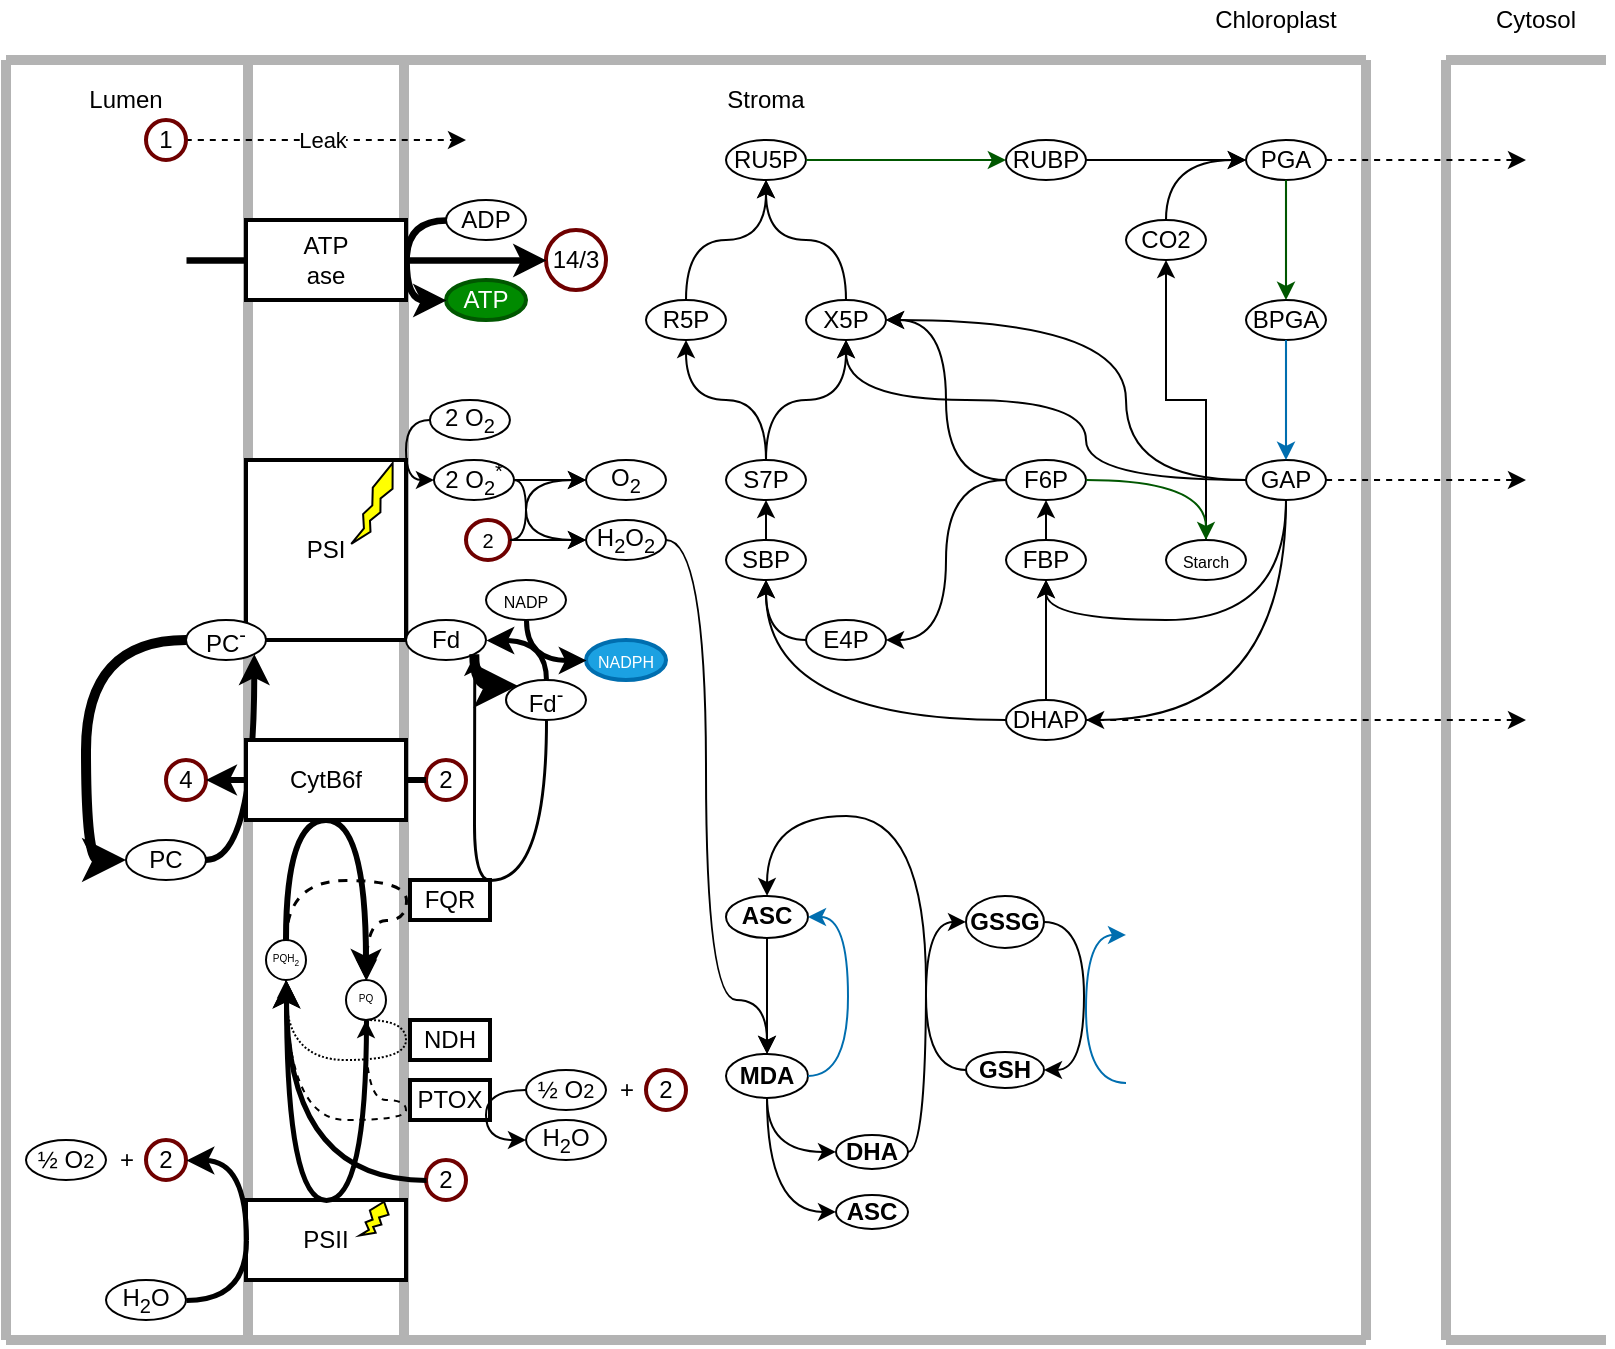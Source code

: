 <mxfile>
    <diagram id="58kEGSyiGWkZ_5Ts6FbC" name="Page-1">
        <mxGraphModel dx="1048" dy="781" grid="1" gridSize="10" guides="1" tooltips="1" connect="1" arrows="1" fold="1" page="1" pageScale="1" pageWidth="880" pageHeight="700" background="#ffffff" math="0" shadow="0">
            <root>
                <mxCell id="0"/>
                <mxCell id="1" parent="0"/>
                <mxCell id="7" value="" style="endArrow=none;html=1;strokeWidth=5;strokeColor=#B3B3B3;" parent="1" edge="1">
                    <mxGeometry width="50" height="50" relative="1" as="geometry">
                        <mxPoint x="40" y="680" as="sourcePoint"/>
                        <mxPoint x="40" y="40" as="targetPoint"/>
                    </mxGeometry>
                </mxCell>
                <mxCell id="8" value="Chloroplast" style="text;html=1;strokeColor=none;fillColor=none;align=center;verticalAlign=middle;whiteSpace=wrap;rounded=0;fontColor=#000000;" parent="1" vertex="1">
                    <mxGeometry x="630" y="10" width="90" height="20" as="geometry"/>
                </mxCell>
                <mxCell id="10" value="" style="endArrow=none;html=1;strokeWidth=5;strokeColor=#B3B3B3;" parent="1" edge="1">
                    <mxGeometry width="50" height="50" relative="1" as="geometry">
                        <mxPoint x="161" y="680" as="sourcePoint"/>
                        <mxPoint x="161" y="40" as="targetPoint"/>
                    </mxGeometry>
                </mxCell>
                <mxCell id="11" value="" style="endArrow=none;html=1;strokeWidth=5;strokeColor=#B3B3B3;" parent="1" edge="1">
                    <mxGeometry width="50" height="50" relative="1" as="geometry">
                        <mxPoint x="40" y="680" as="sourcePoint"/>
                        <mxPoint x="720" y="680" as="targetPoint"/>
                    </mxGeometry>
                </mxCell>
                <mxCell id="12" value="" style="endArrow=none;html=1;strokeWidth=5;strokeColor=#B3B3B3;" parent="1" edge="1">
                    <mxGeometry width="50" height="50" relative="1" as="geometry">
                        <mxPoint x="40" y="40" as="sourcePoint"/>
                        <mxPoint x="720" y="40" as="targetPoint"/>
                    </mxGeometry>
                </mxCell>
                <mxCell id="13" value="Lumen" style="text;html=1;strokeColor=none;fillColor=none;align=center;verticalAlign=middle;whiteSpace=wrap;rounded=0;fontColor=#000000;" parent="1" vertex="1">
                    <mxGeometry x="80" y="50" width="40" height="20" as="geometry"/>
                </mxCell>
                <mxCell id="14" value="Stroma" style="text;html=1;strokeColor=none;fillColor=none;align=center;verticalAlign=middle;whiteSpace=wrap;rounded=0;fontColor=#000000;" parent="1" vertex="1">
                    <mxGeometry x="400" y="50" width="40" height="20" as="geometry"/>
                </mxCell>
                <mxCell id="15" value="" style="endArrow=none;html=1;strokeWidth=5;strokeColor=#B3B3B3;" parent="1" edge="1">
                    <mxGeometry width="50" height="50" relative="1" as="geometry">
                        <mxPoint x="239" y="680" as="sourcePoint"/>
                        <mxPoint x="239" y="40" as="targetPoint"/>
                    </mxGeometry>
                </mxCell>
                <mxCell id="20" value="PSII" style="rounded=0;whiteSpace=wrap;html=1;strokeColor=#000000;strokeWidth=2;" parent="1" vertex="1">
                    <mxGeometry x="160" y="610" width="80" height="40" as="geometry"/>
                </mxCell>
                <mxCell id="46" value="ADP" style="ellipse;whiteSpace=wrap;html=1;strokeColor=#000000;strokeWidth=1;" parent="1" vertex="1">
                    <mxGeometry x="260" y="110" width="40" height="20" as="geometry"/>
                </mxCell>
                <mxCell id="47" value="ATP" style="ellipse;whiteSpace=wrap;html=1;strokeColor=#005700;strokeWidth=2;fillColor=#008a00;fontColor=#ffffff;" parent="1" vertex="1">
                    <mxGeometry x="260" y="150" width="40" height="20" as="geometry"/>
                </mxCell>
                <mxCell id="48" value="14/3" style="ellipse;whiteSpace=wrap;html=1;strokeWidth=2;strokeColor=#6F0000;" parent="1" vertex="1">
                    <mxGeometry x="310" y="125" width="30" height="30" as="geometry"/>
                </mxCell>
                <mxCell id="50" value="&lt;font style=&quot;font-size: 8px&quot;&gt;NADP&lt;/font&gt;" style="ellipse;whiteSpace=wrap;html=1;strokeColor=#000000;strokeWidth=1;" parent="1" vertex="1">
                    <mxGeometry x="280.0" y="300" width="40" height="20" as="geometry"/>
                </mxCell>
                <mxCell id="51" value="&lt;font style=&quot;font-size: 8px&quot;&gt;NADPH&lt;/font&gt;" style="ellipse;whiteSpace=wrap;html=1;strokeColor=#006EAF;strokeWidth=2;fillColor=#1ba1e2;fontColor=#ffffff;" parent="1" vertex="1">
                    <mxGeometry x="330.0" y="330" width="40" height="20" as="geometry"/>
                </mxCell>
                <mxCell id="53" value="H&lt;sub&gt;2&lt;/sub&gt;O" style="ellipse;whiteSpace=wrap;html=1;strokeColor=#000000;strokeWidth=1;" parent="1" vertex="1">
                    <mxGeometry x="90.0" y="650" width="40" height="20" as="geometry"/>
                </mxCell>
                <mxCell id="54" value="½ O&lt;span style=&quot;font-size: 10px&quot;&gt;2&lt;/span&gt;" style="ellipse;whiteSpace=wrap;html=1;strokeColor=#000000;strokeWidth=1;" parent="1" vertex="1">
                    <mxGeometry x="50.0" y="580" width="40" height="20" as="geometry"/>
                </mxCell>
                <mxCell id="55" value="2" style="ellipse;whiteSpace=wrap;html=1;strokeWidth=2;strokeColor=#6F0000;" parent="1" vertex="1">
                    <mxGeometry x="110" y="580" width="20" height="20" as="geometry"/>
                </mxCell>
                <mxCell id="56" value="" style="verticalLabelPosition=bottom;verticalAlign=top;html=1;shape=mxgraph.basic.flash;rounded=0;shadow=0;comic=0;fillColor=#FFFF00;gradientColor=none;rotation=20;strokeColor=#000000;" parent="1" vertex="1">
                    <mxGeometry x="220" y="610" width="10" height="20" as="geometry"/>
                </mxCell>
                <mxCell id="57" value="PTOX" style="rounded=0;whiteSpace=wrap;html=1;strokeColor=#000000;strokeWidth=2;" parent="1" vertex="1">
                    <mxGeometry x="242" y="550" width="40" height="20" as="geometry"/>
                </mxCell>
                <mxCell id="58" value="NDH" style="rounded=0;whiteSpace=wrap;html=1;strokeColor=#000000;strokeWidth=2;" parent="1" vertex="1">
                    <mxGeometry x="242" y="520" width="40" height="20" as="geometry"/>
                </mxCell>
                <mxCell id="59" value="FQR" style="rounded=0;whiteSpace=wrap;html=1;strokeColor=#000000;strokeWidth=2;" parent="1" vertex="1">
                    <mxGeometry x="242" y="450" width="40" height="20" as="geometry"/>
                </mxCell>
                <mxCell id="60" value="" style="group" parent="1" vertex="1" connectable="0">
                    <mxGeometry x="160" y="240" width="80" height="90" as="geometry"/>
                </mxCell>
                <mxCell id="61" value="PSI" style="rounded=0;whiteSpace=wrap;html=1;strokeColor=#000000;strokeWidth=2;" parent="60" vertex="1">
                    <mxGeometry width="80" height="90" as="geometry"/>
                </mxCell>
                <mxCell id="62" value="" style="verticalLabelPosition=bottom;verticalAlign=top;html=1;shape=mxgraph.basic.flash;rounded=0;shadow=0;comic=0;fillColor=#FFFF00;gradientColor=none;rotation=20;strokeColor=#000000;" parent="60" vertex="1">
                    <mxGeometry x="60" width="10" height="45" as="geometry"/>
                </mxCell>
                <mxCell id="66" value="&lt;font style=&quot;font-size: 5px&quot;&gt;PQ&lt;/font&gt;" style="ellipse;whiteSpace=wrap;html=1;strokeColor=#000000;strokeWidth=1;spacingTop=-6;" parent="1" vertex="1">
                    <mxGeometry x="210" y="500" width="20" height="20" as="geometry"/>
                </mxCell>
                <mxCell id="69" value="&lt;font style=&quot;font-size: 5px&quot;&gt;PQH&lt;sub&gt;2&lt;/sub&gt;&lt;/font&gt;" style="ellipse;whiteSpace=wrap;html=1;strokeColor=#000000;strokeWidth=1;spacingTop=-6;" parent="1" vertex="1">
                    <mxGeometry x="170" y="480" width="20" height="20" as="geometry"/>
                </mxCell>
                <mxCell id="93" value="" style="ellipse;whiteSpace=wrap;html=1;gradientColor=none;fillColor=none;strokeColor=none;" parent="1" vertex="1">
                    <mxGeometry x="610" y="418" width="39" height="18" as="geometry"/>
                </mxCell>
                <mxCell id="100" value="4" style="ellipse;whiteSpace=wrap;html=1;strokeWidth=2;strokeColor=#6F0000;" parent="1" vertex="1">
                    <mxGeometry x="120" y="390" width="20" height="20" as="geometry"/>
                </mxCell>
                <mxCell id="101" style="edgeStyle=orthogonalEdgeStyle;curved=1;rounded=0;orthogonalLoop=1;jettySize=auto;html=1;strokeWidth=1;fontSize=12;entryX=0;entryY=0.5;entryDx=0;entryDy=0;dashed=1;strokeColor=#000000;exitX=1;exitY=0.5;exitDx=0;exitDy=0;" parent="1" source="151" target="136" edge="1">
                    <mxGeometry relative="1" as="geometry">
                        <mxPoint x="135" y="80" as="sourcePoint"/>
                    </mxGeometry>
                </mxCell>
                <mxCell id="102" value="Leak" style="edgeLabel;html=1;align=center;verticalAlign=middle;resizable=0;points=[];labelBackgroundColor=#ffffff;fontColor=#000000;" parent="101" vertex="1" connectable="0">
                    <mxGeometry x="-0.08" y="1" relative="1" as="geometry">
                        <mxPoint x="3.1" y="1" as="offset"/>
                    </mxGeometry>
                </mxCell>
                <mxCell id="105" value="2" style="ellipse;whiteSpace=wrap;html=1;strokeWidth=2;strokeColor=#6F0000;" parent="1" vertex="1">
                    <mxGeometry x="250" y="590" width="20" height="20" as="geometry"/>
                </mxCell>
                <mxCell id="106" value="H&lt;sub&gt;2&lt;/sub&gt;O" style="ellipse;whiteSpace=wrap;html=1;strokeColor=#000000;strokeWidth=1;" parent="1" vertex="1">
                    <mxGeometry x="300" y="570" width="40" height="20" as="geometry"/>
                </mxCell>
                <mxCell id="107" value="½ O&lt;span style=&quot;font-size: 10px&quot;&gt;2&lt;/span&gt;" style="ellipse;whiteSpace=wrap;html=1;strokeColor=#000000;strokeWidth=1;" parent="1" vertex="1">
                    <mxGeometry x="300" y="545" width="40" height="20" as="geometry"/>
                </mxCell>
                <mxCell id="108" value="2" style="ellipse;whiteSpace=wrap;html=1;strokeWidth=2;strokeColor=#6F0000;" parent="1" vertex="1">
                    <mxGeometry x="360" y="545" width="20" height="20" as="geometry"/>
                </mxCell>
                <mxCell id="109" value="+" style="text;html=1;align=center;verticalAlign=middle;resizable=0;points=[];autosize=1;fontColor=#000000;" parent="1" vertex="1">
                    <mxGeometry x="340" y="545" width="20" height="20" as="geometry"/>
                </mxCell>
                <mxCell id="136" value="" style="ellipse;whiteSpace=wrap;html=1;strokeWidth=2;fillColor=none;strokeColor=none;" parent="1" vertex="1">
                    <mxGeometry x="270" y="70" width="20" height="20" as="geometry"/>
                </mxCell>
                <mxCell id="139" value="" style="ellipse;whiteSpace=wrap;html=1;strokeWidth=2;fillColor=none;strokeColor=none;" parent="1" vertex="1">
                    <mxGeometry x="110" y="130" width="20" height="20" as="geometry"/>
                </mxCell>
                <mxCell id="140" value="Fd" style="ellipse;whiteSpace=wrap;html=1;strokeColor=#000000;strokeWidth=1;" parent="1" vertex="1">
                    <mxGeometry x="240" y="320" width="40" height="20" as="geometry"/>
                </mxCell>
                <mxCell id="141" value="Fd&lt;sup&gt;-&lt;/sup&gt;" style="ellipse;whiteSpace=wrap;html=1;strokeColor=#000000;strokeWidth=1;" parent="1" vertex="1">
                    <mxGeometry x="290" y="350" width="40" height="20" as="geometry"/>
                </mxCell>
                <mxCell id="148" value="+" style="text;html=1;align=center;verticalAlign=middle;resizable=0;points=[];autosize=1;fontColor=#000000;" parent="1" vertex="1">
                    <mxGeometry x="90" y="580" width="20" height="20" as="geometry"/>
                </mxCell>
                <mxCell id="151" value="1" style="ellipse;whiteSpace=wrap;html=1;strokeWidth=2;strokeColor=#6F0000;" parent="1" vertex="1">
                    <mxGeometry x="110" y="70" width="20" height="20" as="geometry"/>
                </mxCell>
                <mxCell id="73" value="&lt;b&gt;MDA&lt;/b&gt;" style="ellipse;whiteSpace=wrap;html=1;strokeColor=#000000;" parent="1" vertex="1">
                    <mxGeometry x="400" y="536.95" width="41" height="22" as="geometry"/>
                </mxCell>
                <mxCell id="75" value="&lt;b&gt;ASC&lt;/b&gt;" style="ellipse;whiteSpace=wrap;html=1;strokeColor=#000000;" parent="1" vertex="1">
                    <mxGeometry x="400" y="457.95" width="41" height="21" as="geometry"/>
                </mxCell>
                <mxCell id="77" value="&lt;b&gt;DHA&lt;/b&gt;" style="ellipse;whiteSpace=wrap;html=1;strokeColor=#000000;" parent="1" vertex="1">
                    <mxGeometry x="455" y="577.45" width="36" height="17" as="geometry"/>
                </mxCell>
                <mxCell id="78" value="&lt;b&gt;ASC&lt;/b&gt;" style="ellipse;whiteSpace=wrap;html=1;strokeColor=#000000;" parent="1" vertex="1">
                    <mxGeometry x="455" y="607.45" width="36" height="17" as="geometry"/>
                </mxCell>
                <mxCell id="80" value="&lt;b&gt;GSH&lt;/b&gt;" style="ellipse;whiteSpace=wrap;html=1;strokeColor=#000000;" parent="1" vertex="1">
                    <mxGeometry x="520" y="535.95" width="39" height="18" as="geometry"/>
                </mxCell>
                <mxCell id="82" value="&lt;b&gt;GSSG&lt;/b&gt;" style="ellipse;whiteSpace=wrap;html=1;strokeColor=#000000;" parent="1" vertex="1">
                    <mxGeometry x="520" y="457.95" width="39" height="26" as="geometry"/>
                </mxCell>
                <mxCell id="85" value="2 O&lt;sub&gt;2&lt;/sub&gt;" style="ellipse;whiteSpace=wrap;html=1;strokeColor=#000000;strokeWidth=1;" parent="1" vertex="1">
                    <mxGeometry x="251.97" y="210" width="40" height="20" as="geometry"/>
                </mxCell>
                <mxCell id="87" value="2 O&lt;sub&gt;2&lt;/sub&gt;&lt;sup&gt;*&lt;/sup&gt;" style="ellipse;whiteSpace=wrap;html=1;strokeColor=#000000;strokeWidth=1;" parent="1" vertex="1">
                    <mxGeometry x="253.97" y="240" width="40" height="20" as="geometry"/>
                </mxCell>
                <mxCell id="89" value="&lt;span style=&quot;font-size: 10px&quot;&gt;2&lt;/span&gt;" style="ellipse;whiteSpace=wrap;html=1;strokeWidth=2;strokeColor=#6F0000;" parent="1" vertex="1">
                    <mxGeometry x="270" y="270" width="21.97" height="20" as="geometry"/>
                </mxCell>
                <mxCell id="90" value="O&lt;sub&gt;2&lt;/sub&gt;" style="ellipse;whiteSpace=wrap;html=1;strokeColor=#000000;strokeWidth=1;" parent="1" vertex="1">
                    <mxGeometry x="330" y="240.0" width="40" height="20" as="geometry"/>
                </mxCell>
                <mxCell id="91" value="H&lt;sub&gt;2&lt;/sub&gt;O&lt;sub&gt;2&lt;/sub&gt;" style="ellipse;whiteSpace=wrap;html=1;strokeColor=#000000;strokeWidth=1;" parent="1" vertex="1">
                    <mxGeometry x="330" y="270.0" width="40" height="20" as="geometry"/>
                </mxCell>
                <mxCell id="159" value="PC" style="ellipse;whiteSpace=wrap;html=1;strokeColor=#000000;strokeWidth=1;" parent="1" vertex="1">
                    <mxGeometry x="100" y="430" width="40" height="20" as="geometry"/>
                </mxCell>
                <mxCell id="160" value="PC&lt;sup&gt;-&lt;/sup&gt;" style="ellipse;whiteSpace=wrap;html=1;strokeColor=#000000;strokeWidth=1;" parent="1" vertex="1">
                    <mxGeometry x="130" y="320" width="40" height="20" as="geometry"/>
                </mxCell>
                <mxCell id="164" value="2" style="ellipse;whiteSpace=wrap;html=1;strokeWidth=2;strokeColor=#6F0000;" parent="1" vertex="1">
                    <mxGeometry x="250" y="390" width="20" height="20" as="geometry"/>
                </mxCell>
                <mxCell id="207" style="edgeStyle=orthogonalEdgeStyle;curved=1;rounded=0;orthogonalLoop=1;jettySize=auto;html=1;exitX=0.5;exitY=1;exitDx=0;exitDy=0;endArrow=classic;endFill=1;strokeColor=#000000;" parent="1" edge="1">
                    <mxGeometry relative="1" as="geometry">
                        <mxPoint x="-60" y="100" as="targetPoint"/>
                    </mxGeometry>
                </mxCell>
                <mxCell id="249" value="" style="group" parent="1" vertex="1" connectable="0">
                    <mxGeometry x="720" y="10" width="120" height="670" as="geometry"/>
                </mxCell>
                <mxCell id="5" value="" style="endArrow=none;html=1;strokeWidth=5;strokeColor=#B3B3B3;" parent="249" edge="1">
                    <mxGeometry width="50" height="50" relative="1" as="geometry">
                        <mxPoint y="670" as="sourcePoint"/>
                        <mxPoint y="30" as="targetPoint"/>
                    </mxGeometry>
                </mxCell>
                <mxCell id="6" value="" style="endArrow=none;html=1;strokeWidth=5;strokeColor=#B3B3B3;" parent="249" edge="1">
                    <mxGeometry width="50" height="50" relative="1" as="geometry">
                        <mxPoint x="40" y="670" as="sourcePoint"/>
                        <mxPoint x="40" y="30" as="targetPoint"/>
                    </mxGeometry>
                </mxCell>
                <mxCell id="9" value="Cytosol" style="text;html=1;strokeColor=none;fillColor=none;align=center;verticalAlign=middle;whiteSpace=wrap;rounded=0;fontColor=#000000;" parent="249" vertex="1">
                    <mxGeometry x="50" width="70" height="20" as="geometry"/>
                </mxCell>
                <mxCell id="110" value="" style="endArrow=none;html=1;strokeWidth=5;strokeColor=#B3B3B3;" parent="249" edge="1">
                    <mxGeometry width="50" height="50" relative="1" as="geometry">
                        <mxPoint x="40" y="30" as="sourcePoint"/>
                        <mxPoint x="120" y="30" as="targetPoint"/>
                    </mxGeometry>
                </mxCell>
                <mxCell id="111" value="" style="endArrow=none;html=1;strokeWidth=5;strokeColor=#B3B3B3;" parent="249" edge="1">
                    <mxGeometry width="50" height="50" relative="1" as="geometry">
                        <mxPoint x="40" y="670" as="sourcePoint"/>
                        <mxPoint x="120" y="670" as="targetPoint"/>
                    </mxGeometry>
                </mxCell>
                <mxCell id="209" value="DHAP" style="ellipse;whiteSpace=wrap;html=1;strokeColor=#000000;strokeWidth=1;" parent="1" vertex="1">
                    <mxGeometry x="540" y="360" width="40" height="20" as="geometry"/>
                </mxCell>
                <mxCell id="210" value="FBP" style="ellipse;whiteSpace=wrap;html=1;strokeColor=#000000;strokeWidth=1;" parent="1" vertex="1">
                    <mxGeometry x="540" y="280" width="40" height="20" as="geometry"/>
                </mxCell>
                <mxCell id="212" value="RUBP" style="ellipse;whiteSpace=wrap;html=1;strokeColor=#000000;strokeWidth=1;" parent="1" vertex="1">
                    <mxGeometry x="540" y="80" width="40" height="20" as="geometry"/>
                </mxCell>
                <mxCell id="213" value="CO2" style="ellipse;whiteSpace=wrap;html=1;strokeColor=#000000;strokeWidth=1;" parent="1" vertex="1">
                    <mxGeometry x="600" y="120" width="40" height="20" as="geometry"/>
                </mxCell>
                <mxCell id="214" value="" style="edgeStyle=orthogonalEdgeStyle;rounded=0;orthogonalLoop=1;jettySize=auto;html=1;" parent="1" source="215" target="213" edge="1">
                    <mxGeometry x="360" y="80" as="geometry"/>
                </mxCell>
                <mxCell id="215" value="&lt;font style=&quot;font-size: 8px&quot;&gt;Starch&lt;/font&gt;" style="ellipse;whiteSpace=wrap;html=1;strokeColor=#000000;strokeWidth=1;verticalAlign=middle;" parent="1" vertex="1">
                    <mxGeometry x="620" y="280" width="40" height="20" as="geometry"/>
                </mxCell>
                <mxCell id="216" value="F6P" style="ellipse;whiteSpace=wrap;html=1;strokeColor=#000000;strokeWidth=1;" parent="1" vertex="1">
                    <mxGeometry x="540" y="240" width="40" height="20" as="geometry"/>
                </mxCell>
                <mxCell id="220" value="RU5P" style="ellipse;whiteSpace=wrap;html=1;strokeColor=#000000;strokeWidth=1;" parent="1" vertex="1">
                    <mxGeometry x="400" y="80" width="40" height="20" as="geometry"/>
                </mxCell>
                <mxCell id="222" value="R5P" style="ellipse;whiteSpace=wrap;html=1;strokeColor=#000000;strokeWidth=1;" parent="1" vertex="1">
                    <mxGeometry x="360" y="160" width="40" height="20" as="geometry"/>
                </mxCell>
                <mxCell id="224" value="X5P" style="ellipse;whiteSpace=wrap;html=1;strokeColor=#000000;strokeWidth=1;" parent="1" vertex="1">
                    <mxGeometry x="440" y="160" width="40" height="20" as="geometry"/>
                </mxCell>
                <mxCell id="226" value="E4P" style="ellipse;whiteSpace=wrap;html=1;strokeColor=#000000;strokeWidth=1;" parent="1" vertex="1">
                    <mxGeometry x="440" y="320" width="40" height="20" as="geometry"/>
                </mxCell>
                <mxCell id="228" value="SBP" style="ellipse;whiteSpace=wrap;html=1;strokeColor=#000000;strokeWidth=1;" parent="1" vertex="1">
                    <mxGeometry x="400" y="280" width="40" height="20" as="geometry"/>
                </mxCell>
                <mxCell id="233" value="S7P" style="ellipse;whiteSpace=wrap;html=1;strokeColor=#000000;strokeWidth=1;" parent="1" vertex="1">
                    <mxGeometry x="400" y="240" width="40" height="20" as="geometry"/>
                </mxCell>
                <mxCell id="240" value="PGA" style="ellipse;whiteSpace=wrap;html=1;strokeColor=#000000;strokeWidth=1;" parent="1" vertex="1">
                    <mxGeometry x="660" y="80" width="40" height="20" as="geometry"/>
                </mxCell>
                <mxCell id="241" value="BPGA" style="ellipse;whiteSpace=wrap;html=1;strokeColor=#000000;strokeWidth=1;" parent="1" vertex="1">
                    <mxGeometry x="660" y="160" width="40" height="20" as="geometry"/>
                </mxCell>
                <mxCell id="244" value="GAP" style="ellipse;whiteSpace=wrap;html=1;strokeColor=#000000;strokeWidth=1;" parent="1" vertex="1">
                    <mxGeometry x="660" y="240" width="40" height="20" as="geometry"/>
                </mxCell>
                <object label="" reaction="vPTOX" id="2">
                    <mxCell style="edgeStyle=orthogonalEdgeStyle;curved=1;rounded=0;orthogonalLoop=1;jettySize=auto;html=1;exitX=0;exitY=0.5;exitDx=0;exitDy=0;entryX=0;entryY=0.5;entryDx=0;entryDy=0;strokeColor=#000000;strokeWidth=1.005" parent="1" source="107" target="106" edge="1">
                        <mxGeometry relative="1" as="geometry">
                            <Array as="points">
                                <mxPoint x="280" y="555"/>
                                <mxPoint x="280" y="580"/>
                            </Array>
                        </mxGeometry>
                    </mxCell>
                </object>
                <object label="" reaction="vB6f" id="3">
                    <mxCell style="edgeStyle=orthogonalEdgeStyle;curved=1;rounded=0;orthogonalLoop=1;jettySize=auto;html=1;strokeWidth=3.0;fontSize=12;entryX=1;entryY=0.5;entryDx=0;entryDy=0;strokeColor=#000000;exitX=0;exitY=0.5;exitDx=0;exitDy=0" parent="1" source="164" target="100" edge="1">
                        <mxGeometry relative="1" as="geometry">
                            <mxPoint x="250" y="400" as="sourcePoint"/>
                        </mxGeometry>
                    </mxCell>
                </object>
                <object label="" reaction="vATPsynthase" id="4">
                    <mxCell style="edgeStyle=orthogonalEdgeStyle;curved=1;rounded=0;orthogonalLoop=1;jettySize=auto;html=1;exitX=1;exitY=0.5;exitDx=0;exitDy=0;strokeWidth=3.365;entryX=0;entryY=0.5;entryDx=0;entryDy=0;strokeColor=#000000" parent="1" source="139" target="48" edge="1">
                        <mxGeometry relative="1" as="geometry">
                            <mxPoint x="130" y="139.857" as="sourcePoint"/>
                        </mxGeometry>
                    </mxCell>
                </object>
                <object label="" reaction="vPS2" id="18">
                    <mxCell style="edgeStyle=orthogonalEdgeStyle;curved=1;rounded=0;orthogonalLoop=1;jettySize=auto;html=1;exitX=0;exitY=0.5;exitDx=0;exitDy=0;entryX=1;entryY=0.5;entryDx=0;entryDy=0;strokeWidth=2.518;strokeColor=#000000" parent="1" source="20" target="55" edge="1">
                        <mxGeometry relative="1" as="geometry">
                            <Array as="points">
                                <mxPoint x="160" y="590"/>
                                <mxPoint x="130" y="590"/>
                            </Array>
                        </mxGeometry>
                    </mxCell>
                </object>
                <object label="" reaction="vATPsynthase" id="45">
                    <mxCell style="edgeStyle=orthogonalEdgeStyle;curved=1;rounded=0;orthogonalLoop=1;jettySize=auto;html=1;exitX=0;exitY=0.5;exitDx=0;exitDy=0;entryX=0;entryY=0.5;entryDx=0;entryDy=0;strokeWidth=3.365;strokeColor=#000000" parent="1" source="46" target="47" edge="1">
                        <mxGeometry relative="1" as="geometry"/>
                    </mxCell>
                </object>
                <object label="" reaction="vFNR" id="49">
                    <mxCell style="edgeStyle=orthogonalEdgeStyle;curved=1;rounded=0;orthogonalLoop=1;jettySize=auto;html=1;exitX=0.5;exitY=1;exitDx=0;exitDy=0;entryX=0;entryY=0.5;entryDx=0;entryDy=0;strokeWidth=2.505;strokeColor=#000000" parent="1" source="50" target="51" edge="1">
                        <mxGeometry relative="1" as="geometry">
                            <Array as="points">
                                <mxPoint x="300" y="340"/>
                            </Array>
                        </mxGeometry>
                    </mxCell>
                </object>
                <object label="" reaction="vPS2" id="52">
                    <mxCell style="edgeStyle=orthogonalEdgeStyle;curved=1;rounded=0;orthogonalLoop=1;jettySize=auto;html=1;exitX=1;exitY=0.5;exitDx=0;exitDy=0;entryX=0;entryY=0.5;entryDx=0;entryDy=0;strokeWidth=2.518;endArrow=none;endFill=0;strokeColor=#000000" parent="1" source="53" target="20" edge="1">
                        <mxGeometry relative="1" as="geometry">
                            <Array as="points">
                                <mxPoint x="160" y="660"/>
                            </Array>
                        </mxGeometry>
                    </mxCell>
                </object>
                <object label="" reaction="vCyc" id="155">
                    <mxCell style="edgeStyle=orthogonalEdgeStyle;curved=1;rounded=0;orthogonalLoop=1;jettySize=auto;html=1;exitX=1;exitY=0;exitDx=0;exitDy=0;entryX=1;entryY=1;entryDx=0;entryDy=0;strokeColor=#000000;strokeWidth=1.487" parent="1" source="59" target="140" edge="1">
                        <mxGeometry relative="1" as="geometry">
                            <Array as="points">
                                <mxPoint x="274" y="450"/>
                                <mxPoint x="274" y="395"/>
                            </Array>
                        </mxGeometry>
                    </mxCell>
                </object>
                <object label="" reaction="vPS2" id="63">
                    <mxCell style="edgeStyle=orthogonalEdgeStyle;curved=1;rounded=0;orthogonalLoop=1;jettySize=auto;html=1;exitX=0.5;exitY=1;exitDx=0;exitDy=0;entryX=0.5;entryY=1;entryDx=0;entryDy=0;endArrow=classic;endFill=1;strokeWidth=2.518;strokeColor=#000000" parent="1" source="66" target="69" edge="1">
                        <mxGeometry relative="1" as="geometry">
                            <Array as="points">
                                <mxPoint x="220" y="610"/>
                                <mxPoint x="180" y="610"/>
                            </Array>
                            <mxPoint x="220" y="540" as="sourcePoint"/>
                            <mxPoint x="180" y="520" as="targetPoint"/>
                        </mxGeometry>
                    </mxCell>
                </object>
                <object label="" reaction="vNDH" id="64">
                    <mxCell style="edgeStyle=orthogonalEdgeStyle;curved=1;rounded=0;orthogonalLoop=1;jettySize=auto;html=1;exitX=0.5;exitY=1;exitDx=0;exitDy=0;entryX=0.5;entryY=1;entryDx=0;entryDy=0;endArrow=classic;endFill=1;strokeWidth=1.0;dashed=1;dashPattern=1 1;strokeColor=#000000" parent="1" source="66" target="69" edge="1">
                        <mxGeometry relative="1" as="geometry">
                            <Array as="points">
                                <mxPoint x="240" y="520"/>
                                <mxPoint x="240" y="540"/>
                                <mxPoint x="180" y="540"/>
                            </Array>
                        </mxGeometry>
                    </mxCell>
                </object>
                <object label="" reaction="vPTOX" id="65">
                    <mxCell style="edgeStyle=orthogonalEdgeStyle;curved=1;rounded=0;orthogonalLoop=1;jettySize=auto;html=1;exitX=0.5;exitY=1;exitDx=0;exitDy=0;entryX=0.5;entryY=1;entryDx=0;entryDy=0;endArrow=classic;endFill=1;strokeWidth=1.005;dashed=1;strokeColor=#000000" parent="1" source="69" target="66" edge="1">
                        <mxGeometry relative="1" as="geometry">
                            <Array as="points">
                                <mxPoint x="180" y="570"/>
                                <mxPoint x="240" y="570"/>
                                <mxPoint x="240" y="560"/>
                                <mxPoint x="220" y="560"/>
                            </Array>
                        </mxGeometry>
                    </mxCell>
                </object>
                <object label="" reaction="vB6f" id="67">
                    <mxCell style="edgeStyle=orthogonalEdgeStyle;curved=1;rounded=0;orthogonalLoop=1;jettySize=auto;html=1;exitX=0.5;exitY=0;exitDx=0;exitDy=0;entryX=0.5;entryY=0;entryDx=0;entryDy=0;endArrow=classic;endFill=1;strokeWidth=3.0;strokeColor=#000000" parent="1" source="69" target="66" edge="1">
                        <mxGeometry relative="1" as="geometry">
                            <Array as="points">
                                <mxPoint x="180" y="420"/>
                                <mxPoint x="220" y="420"/>
                            </Array>
                        </mxGeometry>
                    </mxCell>
                </object>
                <object label="" reaction="vCyc" id="68">
                    <mxCell style="edgeStyle=orthogonalEdgeStyle;curved=1;rounded=0;orthogonalLoop=1;jettySize=auto;html=1;exitX=0.5;exitY=0;exitDx=0;exitDy=0;entryX=0.5;entryY=0;entryDx=0;entryDy=0;endArrow=classic;endFill=1;strokeWidth=1.487;dashed=1;strokeColor=#000000" parent="1" source="69" target="66" edge="1">
                        <mxGeometry relative="1" as="geometry">
                            <Array as="points">
                                <mxPoint x="180" y="450"/>
                                <mxPoint x="240" y="450"/>
                                <mxPoint x="240" y="470"/>
                                <mxPoint x="220" y="470"/>
                            </Array>
                        </mxGeometry>
                    </mxCell>
                </object>
                <object label="" reaction="vGR" id="83">
                    <mxCell style="edgeStyle=orthogonalEdgeStyle;rounded=0;orthogonalLoop=1;jettySize=auto;html=1;strokeColor=#006EAF;strokeWidth=1.0;fillColor=#1ba1e2;elbow=vertical;curved=1;exitX=0;exitY=0.5;exitDx=0;exitDy=0;entryX=0;entryY=0.5;entryDx=0;entryDy=0" parent="1" edge="1">
                        <mxGeometry relative="1" as="geometry">
                            <mxPoint x="600.0" y="551.45" as="sourcePoint"/>
                            <mxPoint x="600.0" y="477.45" as="targetPoint"/>
                            <Array as="points">
                                <mxPoint x="580" y="551.45"/>
                                <mxPoint x="580" y="477.45"/>
                            </Array>
                        </mxGeometry>
                    </mxCell>
                </object>
                <object label="" reaction="vPS2" id="104">
                    <mxCell style="edgeStyle=orthogonalEdgeStyle;rounded=0;orthogonalLoop=1;jettySize=auto;html=1;exitX=0;exitY=0.5;exitDx=0;exitDy=0;curved=1;entryX=0.5;entryY=1;entryDx=0;entryDy=0;strokeColor=#000000;strokeWidth=2.518" parent="1" source="105" target="69" edge="1">
                        <mxGeometry relative="1" as="geometry">
                            <mxPoint x="210" y="580" as="targetPoint"/>
                            <Array as="points">
                                <mxPoint x="180" y="600"/>
                            </Array>
                        </mxGeometry>
                    </mxCell>
                </object>
                <object label="" reaction="vPS1" id="145">
                    <mxCell style="edgeStyle=orthogonalEdgeStyle;curved=1;rounded=0;orthogonalLoop=1;jettySize=auto;html=1;exitX=1;exitY=1;exitDx=0;exitDy=0;entryX=0;entryY=0;entryDx=0;entryDy=0;strokeColor=#000000;strokeWidth=5.0" parent="1" source="140" target="141" edge="1">
                        <mxGeometry relative="1" as="geometry">
                            <Array as="points">
                                <mxPoint x="274" y="353"/>
                            </Array>
                        </mxGeometry>
                    </mxCell>
                </object>
                <object label="" reaction="vFNR" id="142">
                    <mxCell style="edgeStyle=orthogonalEdgeStyle;rounded=0;orthogonalLoop=1;jettySize=auto;html=1;exitX=0.5;exitY=0;exitDx=0;exitDy=0;entryX=1;entryY=0.5;entryDx=0;entryDy=0;strokeColor=#000000;curved=1;strokeWidth=2.505" parent="1" source="141" target="140" edge="1">
                        <mxGeometry relative="1" as="geometry">
                            <Array as="points">
                                <mxPoint x="310" y="330"/>
                            </Array>
                        </mxGeometry>
                    </mxCell>
                </object>
                <object label="" reaction="vCyc" id="154">
                    <mxCell style="edgeStyle=orthogonalEdgeStyle;curved=1;rounded=0;orthogonalLoop=1;jettySize=auto;html=1;exitX=0.5;exitY=1;exitDx=0;exitDy=0;entryX=1;entryY=0;entryDx=0;entryDy=0;strokeColor=#000000;endArrow=none;endFill=0;strokeWidth=1.487" parent="1" source="141" target="59" edge="1">
                        <mxGeometry relative="1" as="geometry">
                            <Array as="points">
                                <mxPoint x="310" y="450"/>
                            </Array>
                        </mxGeometry>
                    </mxCell>
                </object>
                <object label="" reaction="vAscorbate" id="74">
                    <mxCell style="edgeStyle=orthogonalEdgeStyle;curved=1;rounded=0;orthogonalLoop=1;jettySize=auto;html=1;exitX=0.5;exitY=1;exitDx=0;exitDy=0;strokeColor=#000000;strokeWidth=1.001" parent="1" source="75" target="73" edge="1">
                        <mxGeometry x="220" y="324.45" as="geometry"/>
                    </mxCell>
                </object>
                <object label="" reaction="vDHAR" id="76">
                    <mxCell style="edgeStyle=orthogonalEdgeStyle;curved=1;rounded=0;orthogonalLoop=1;jettySize=auto;html=1;exitX=1;exitY=0.5;exitDx=0;exitDy=0;entryX=0.5;entryY=0;entryDx=0;entryDy=0;strokeColor=#000000;strokeWidth=1.0" parent="1" source="77" target="75" edge="1">
                        <mxGeometry x="220" y="324.45" as="geometry">
                            <Array as="points">
                                <mxPoint x="500" y="585.97"/>
                                <mxPoint x="500" y="417.97"/>
                                <mxPoint x="421" y="417.97"/>
                            </Array>
                        </mxGeometry>
                    </mxCell>
                </object>
                <object label="" reaction="v3ASC" id="71">
                    <mxCell style="edgeStyle=orthogonalEdgeStyle;curved=1;rounded=0;orthogonalLoop=1;jettySize=auto;html=1;exitX=0.5;exitY=1;exitDx=0;exitDy=0;entryX=0;entryY=0.5;entryDx=0;entryDy=0;strokeColor=#000000;strokeWidth=1.0" parent="1" source="73" target="77" edge="1">
                        <mxGeometry x="220" y="324.45" as="geometry"/>
                    </mxCell>
                </object>
                <object label="" reaction="v3ASC" id="72">
                    <mxCell style="edgeStyle=orthogonalEdgeStyle;curved=1;rounded=0;orthogonalLoop=1;jettySize=auto;html=1;exitX=0.5;exitY=1;exitDx=0;exitDy=0;entryX=0;entryY=0.5;entryDx=0;entryDy=0;strokeColor=#000000;strokeWidth=1.0" parent="1" source="73" target="78" edge="1">
                        <mxGeometry x="220" y="324.45" as="geometry"/>
                    </mxCell>
                </object>
                <object label="" reaction="vGR" id="81">
                    <mxCell style="edgeStyle=orthogonalEdgeStyle;curved=1;rounded=0;orthogonalLoop=1;jettySize=auto;html=1;exitX=1;exitY=0.5;exitDx=0;exitDy=0;entryX=1;entryY=0.5;entryDx=0;entryDy=0;strokeColor=#000000;strokeWidth=1.0" parent="1" source="82" target="80" edge="1">
                        <mxGeometry x="220" y="324.45" as="geometry"/>
                    </mxCell>
                </object>
                <object label="" reaction="vDHAR" id="79">
                    <mxCell style="edgeStyle=orthogonalEdgeStyle;curved=1;rounded=0;orthogonalLoop=1;jettySize=auto;html=1;exitX=0;exitY=0.5;exitDx=0;exitDy=0;entryX=0;entryY=0.5;entryDx=0;entryDy=0;strokeColor=#000000;strokeWidth=1.0" parent="1" source="80" target="82" edge="1">
                        <mxGeometry x="220" y="324.45" as="geometry"/>
                    </mxCell>
                </object>
                <object label="" reaction="vMehler" id="156">
                    <mxCell style="edgeStyle=orthogonalEdgeStyle;curved=1;rounded=0;orthogonalLoop=1;jettySize=auto;html=1;exitX=1;exitY=0.5;exitDx=0;exitDy=0;entryX=0;entryY=0.5;entryDx=0;entryDy=0;endArrow=classic;endFill=1;strokeColor=#000000;strokeWidth=1.001" parent="1" source="87" target="91" edge="1">
                        <mxGeometry relative="1" as="geometry">
                            <Array as="points">
                                <mxPoint x="300" y="250"/>
                                <mxPoint x="300" y="280"/>
                            </Array>
                        </mxGeometry>
                    </mxCell>
                </object>
                <object label="" reaction="vMehler" id="157">
                    <mxCell style="edgeStyle=orthogonalEdgeStyle;curved=1;rounded=0;orthogonalLoop=1;jettySize=auto;html=1;endArrow=classic;endFill=1;strokeColor=#000000;strokeWidth=1.001" parent="1" source="89" target="91" edge="1">
                        <mxGeometry relative="1" as="geometry"/>
                    </mxCell>
                </object>
                <object label="" reaction="vMehler" id="158">
                    <mxCell style="edgeStyle=orthogonalEdgeStyle;curved=1;rounded=0;orthogonalLoop=1;jettySize=auto;html=1;exitX=1;exitY=0.5;exitDx=0;exitDy=0;entryX=0;entryY=0.5;entryDx=0;entryDy=0;endArrow=classic;endFill=1;strokeColor=#000000;strokeWidth=1.001" parent="1" source="89" target="90" edge="1">
                        <mxGeometry relative="1" as="geometry">
                            <Array as="points">
                                <mxPoint x="300" y="280"/>
                                <mxPoint x="300" y="250"/>
                            </Array>
                        </mxGeometry>
                    </mxCell>
                </object>
                <object label="" reaction="vMehler" id="84">
                    <mxCell style="edgeStyle=orthogonalEdgeStyle;rounded=0;orthogonalLoop=1;jettySize=auto;html=1;exitX=0;exitY=0.5;exitDx=0;exitDy=0;entryX=0;entryY=0.5;entryDx=0;entryDy=0;curved=1;strokeColor=#000000;strokeWidth=1.001" parent="1" source="85" target="87" edge="1">
                        <mxGeometry x="240" y="210" as="geometry">
                            <Array as="points">
                                <mxPoint x="240" y="220"/>
                                <mxPoint x="240" y="250"/>
                            </Array>
                        </mxGeometry>
                    </mxCell>
                </object>
                <object label="" reaction="vMDAreduct" id="92">
                    <mxCell style="edgeStyle=orthogonalEdgeStyle;curved=1;rounded=0;orthogonalLoop=1;jettySize=auto;html=1;exitX=1;exitY=0.5;exitDx=0;exitDy=0;entryX=1;entryY=0.5;entryDx=0;entryDy=0;strokeColor=#006EAF;strokeWidth=1.001;fillColor=#1ba1e2" parent="1" source="73" target="75" edge="1">
                        <mxGeometry x="220" y="324.45" as="geometry"/>
                    </mxCell>
                </object>
                <object label="" reaction="vAscorbate" id="70">
                    <mxCell style="edgeStyle=orthogonalEdgeStyle;curved=1;rounded=0;orthogonalLoop=1;jettySize=auto;html=1;exitX=1;exitY=0.5;exitDx=0;exitDy=0;entryX=0.5;entryY=0;entryDx=0;entryDy=0;strokeColor=#000000;strokeWidth=1.001" parent="1" source="91" target="73" edge="1">
                        <mxGeometry x="240" y="210" as="geometry">
                            <mxPoint x="650.0" y="673.52" as="sourcePoint"/>
                            <Array as="points">
                                <mxPoint x="390" y="280"/>
                                <mxPoint x="390" y="510"/>
                                <mxPoint x="421" y="510"/>
                            </Array>
                        </mxGeometry>
                    </mxCell>
                </object>
                <object label="" reaction="vMehler" id="86">
                    <mxCell style="edgeStyle=orthogonalEdgeStyle;curved=1;rounded=0;orthogonalLoop=1;jettySize=auto;html=1;exitX=1;exitY=0.5;exitDx=0;exitDy=0;entryX=0;entryY=0.5;entryDx=0;entryDy=0;strokeColor=#000000;strokeWidth=1.001" parent="1" source="87" target="90" edge="1">
                        <mxGeometry x="240" y="210" as="geometry"/>
                    </mxCell>
                </object>
                <object label="" reaction="vB6f" id="162">
                    <mxCell style="edgeStyle=orthogonalEdgeStyle;curved=1;rounded=0;orthogonalLoop=1;jettySize=auto;html=1;exitX=1;exitY=0.5;exitDx=0;exitDy=0;entryX=1;entryY=1;entryDx=0;entryDy=0;endArrow=classic;endFill=1;strokeColor=#000000;strokeWidth=3.0" parent="1" source="159" target="160" edge="1">
                        <mxGeometry relative="1" as="geometry"/>
                    </mxCell>
                </object>
                <object label="" reaction="vPS1" id="163">
                    <mxCell style="edgeStyle=orthogonalEdgeStyle;curved=1;rounded=0;orthogonalLoop=1;jettySize=auto;html=1;exitX=0;exitY=0.5;exitDx=0;exitDy=0;entryX=0;entryY=0.5;entryDx=0;entryDy=0;endArrow=classic;endFill=1;strokeColor=#000000;strokeWidth=5.0" parent="1" source="160" target="159" edge="1">
                        <mxGeometry relative="1" as="geometry"/>
                    </mxCell>
                </object>
                <object label="" reaction="vAldolase" id="211">
                    <mxCell style="edgeStyle=orthogonalEdgeStyle;curved=1;rounded=0;orthogonalLoop=1;jettySize=auto;html=1;exitX=0.5;exitY=0;exitDx=0;exitDy=0;entryX=0.5;entryY=1;entryDx=0;entryDy=0;strokeColor=#000000;strokeWidth=1.011" parent="1" source="209" target="210" edge="1">
                        <mxGeometry x="360" y="80" as="geometry"/>
                    </mxCell>
                </object>
                <object label="" reaction="vFBPase" id="217">
                    <mxCell style="edgeStyle=orthogonalEdgeStyle;rounded=0;orthogonalLoop=1;jettySize=auto;html=1;exitX=0.5;exitY=0;exitDx=0;exitDy=0;strokeColor=#000000;curved=1;strokeWidth=1.011" parent="1" source="210" edge="1">
                        <mxGeometry x="360" y="80" as="geometry">
                            <mxPoint x="560" y="260" as="targetPoint"/>
                        </mxGeometry>
                    </mxCell>
                </object>
                <object label="" reaction="vStarch" id="218">
                    <mxCell style="edgeStyle=orthogonalEdgeStyle;curved=1;rounded=0;orthogonalLoop=1;jettySize=auto;html=1;entryX=0.5;entryY=0;entryDx=0;entryDy=0;strokeWidth=1.003;fillColor=#008a00;strokeColor=#005700;exitX=1;exitY=0.5;exitDx=0;exitDy=0" parent="1" source="216" target="215" edge="1">
                        <mxGeometry x="360" y="80" as="geometry">
                            <mxPoint x="770" y="175" as="sourcePoint"/>
                        </mxGeometry>
                    </mxCell>
                </object>
                <object label="" reaction="v13" id="219">
                    <mxCell style="edgeStyle=orthogonalEdgeStyle;rounded=0;orthogonalLoop=1;jettySize=auto;html=1;exitX=1;exitY=0.5;exitDx=0;exitDy=0;curved=1;entryX=0;entryY=0.5;entryDx=0;entryDy=0;strokeColor=#005700;strokeWidth=1.024" parent="1" source="220" target="212" edge="1">
                        <mxGeometry x="360" y="80" as="geometry"/>
                    </mxCell>
                </object>
                <object label="" reaction="v11" id="221">
                    <mxCell style="edgeStyle=orthogonalEdgeStyle;rounded=0;orthogonalLoop=1;jettySize=auto;html=1;exitX=0.5;exitY=0;exitDx=0;exitDy=0;entryX=0.5;entryY=1;entryDx=0;entryDy=0;strokeColor=#000000;curved=1;strokeWidth=1.008" parent="1" source="222" target="220" edge="1">
                        <mxGeometry x="360" y="80" as="geometry"/>
                    </mxCell>
                </object>
                <object label="" reaction="v12" id="223">
                    <mxCell style="edgeStyle=orthogonalEdgeStyle;rounded=0;orthogonalLoop=1;jettySize=auto;html=1;exitX=0.5;exitY=0;exitDx=0;exitDy=0;entryX=0.5;entryY=1;entryDx=0;entryDy=0;strokeColor=#000000;curved=1;strokeWidth=1.016" parent="1" source="224" target="220" edge="1">
                        <mxGeometry x="360" y="80" as="geometry"/>
                    </mxCell>
                </object>
                <object label="" reaction="vF6P_Transketolase" id="225">
                    <mxCell style="edgeStyle=orthogonalEdgeStyle;curved=1;rounded=0;orthogonalLoop=1;jettySize=auto;html=1;exitX=0;exitY=0.5;exitDx=0;exitDy=0;strokeColor=#000000;entryX=1;entryY=0.5;entryDx=0;entryDy=0;strokeWidth=1.008" parent="1" source="216" target="224" edge="1">
                        <mxGeometry x="360" y="80" as="geometry">
                            <mxPoint x="390" y="280" as="targetPoint"/>
                        </mxGeometry>
                    </mxCell>
                </object>
                <object label="" reaction="vF6P_Transketolase" id="227">
                    <mxCell style="edgeStyle=orthogonalEdgeStyle;curved=1;rounded=0;orthogonalLoop=1;jettySize=auto;html=1;exitX=0;exitY=0.5;exitDx=0;exitDy=0;entryX=1;entryY=0.5;entryDx=0;entryDy=0;strokeColor=#000000;strokeWidth=1.008" parent="1" source="216" target="226" edge="1">
                        <mxGeometry x="360" y="80" as="geometry"/>
                    </mxCell>
                </object>
                <object label="" reaction="v8" id="229">
                    <mxCell style="edgeStyle=orthogonalEdgeStyle;curved=1;rounded=0;orthogonalLoop=1;jettySize=auto;html=1;exitX=0;exitY=0.5;exitDx=0;exitDy=0;entryX=0.5;entryY=1;entryDx=0;entryDy=0;strokeColor=#000000;strokeWidth=1.008" parent="1" source="209" target="228" edge="1">
                        <mxGeometry x="360" y="80" as="geometry"/>
                    </mxCell>
                </object>
                <object label="" reaction="v8" id="230">
                    <mxCell style="edgeStyle=orthogonalEdgeStyle;curved=1;rounded=0;orthogonalLoop=1;jettySize=auto;html=1;exitX=0;exitY=0.5;exitDx=0;exitDy=0;entryX=0.5;entryY=1;entryDx=0;entryDy=0;strokeColor=#000000;strokeWidth=1.008" parent="1" source="226" target="228" edge="1">
                        <mxGeometry x="360" y="80" as="geometry"/>
                    </mxCell>
                </object>
                <object label="" reaction="v10" id="231">
                    <mxCell style="edgeStyle=orthogonalEdgeStyle;curved=1;rounded=0;orthogonalLoop=1;jettySize=auto;html=1;exitX=0.5;exitY=0;exitDx=0;exitDy=0;entryX=0.5;entryY=1;entryDx=0;entryDy=0;strokeColor=#000000;strokeWidth=1.008" parent="1" source="233" target="222" edge="1">
                        <mxGeometry x="360" y="80" as="geometry"/>
                    </mxCell>
                </object>
                <object label="" reaction="v10" id="232">
                    <mxCell style="edgeStyle=orthogonalEdgeStyle;curved=1;rounded=0;orthogonalLoop=1;jettySize=auto;html=1;exitX=0.5;exitY=0;exitDx=0;exitDy=0;entryX=0.5;entryY=1;entryDx=0;entryDy=0;strokeColor=#000000;strokeWidth=1.008" parent="1" source="233" target="224" edge="1">
                        <mxGeometry x="360" y="80" as="geometry"/>
                    </mxCell>
                </object>
                <object label="" reaction="v9" id="234">
                    <mxCell style="edgeStyle=orthogonalEdgeStyle;curved=1;rounded=0;orthogonalLoop=1;jettySize=auto;html=1;exitX=0.5;exitY=0;exitDx=0;exitDy=0;entryX=0.5;entryY=1;entryDx=0;entryDy=0;strokeColor=#000000;strokeWidth=1.008" parent="1" source="228" target="233" edge="1">
                        <mxGeometry x="360" y="80" as="geometry"/>
                    </mxCell>
                </object>
                <object label="" reaction="vTPI" id="235">
                    <mxCell style="edgeStyle=orthogonalEdgeStyle;curved=1;rounded=0;orthogonalLoop=1;jettySize=auto;html=1;exitX=0.5;exitY=1;exitDx=0;exitDy=0;strokeWidth=1.02;strokeColor=#000000;entryX=1;entryY=0.5;entryDx=0;entryDy=0" parent="1" source="244" target="209" edge="1">
                        <mxGeometry x="360" y="80" as="geometry"/>
                    </mxCell>
                </object>
                <object label="" reaction="vAldolase" id="236">
                    <mxCell style="edgeStyle=orthogonalEdgeStyle;curved=1;rounded=0;orthogonalLoop=1;jettySize=auto;html=1;exitX=0.5;exitY=1;exitDx=0;exitDy=0;entryX=0.5;entryY=1;entryDx=0;entryDy=0;strokeWidth=1.011;strokeColor=#000000" parent="1" source="244" target="210" edge="1">
                        <mxGeometry x="360" y="80" as="geometry"/>
                    </mxCell>
                </object>
                <object label="" reaction="vRuBisCO" id="237">
                    <mxCell style="edgeStyle=orthogonalEdgeStyle;curved=1;rounded=0;orthogonalLoop=1;jettySize=auto;html=1;exitX=1;exitY=0.5;exitDx=0;exitDy=0;entryX=0;entryY=0.5;entryDx=0;entryDy=0;strokeWidth=1.024;strokeColor=#000000" parent="1" source="212" target="240" edge="1">
                        <mxGeometry x="360" y="80" as="geometry"/>
                    </mxCell>
                </object>
                <object label="" reaction="vRuBisCO" id="238">
                    <mxCell style="edgeStyle=orthogonalEdgeStyle;rounded=0;orthogonalLoop=1;jettySize=auto;html=1;exitX=0.5;exitY=0;exitDx=0;exitDy=0;strokeWidth=1.024;curved=1;entryX=0;entryY=0.5;entryDx=0;entryDy=0;strokeColor=#000000" parent="1" source="213" target="240" edge="1">
                        <mxGeometry x="360" y="80" as="geometry"/>
                    </mxCell>
                </object>
                <object label="" reaction="vF6P_Transketolase" id="239">
                    <mxCell style="edgeStyle=orthogonalEdgeStyle;curved=1;rounded=0;orthogonalLoop=1;jettySize=auto;html=1;exitX=0;exitY=0.5;exitDx=0;exitDy=0;entryX=1;entryY=0.5;entryDx=0;entryDy=0;strokeColor=#000000;strokeWidth=1.008" parent="1" source="244" target="224" edge="1">
                        <mxGeometry x="360" y="80" as="geometry">
                            <Array as="points">
                                <mxPoint x="600" y="250"/>
                                <mxPoint x="600" y="170"/>
                            </Array>
                        </mxGeometry>
                    </mxCell>
                </object>
                <object label="" reaction="vPGA_kinase" id="242">
                    <mxCell style="edgeStyle=orthogonalEdgeStyle;curved=1;rounded=0;orthogonalLoop=1;jettySize=auto;html=1;exitX=0.5;exitY=1;exitDx=0;exitDy=0;strokeWidth=1.047;fillColor=#008a00;strokeColor=#005700" parent="1" source="240" target="241" edge="1">
                        <mxGeometry x="460" y="100" as="geometry"/>
                    </mxCell>
                </object>
                <object label="" reaction="v10" id="243">
                    <mxCell style="edgeStyle=orthogonalEdgeStyle;rounded=0;orthogonalLoop=1;jettySize=auto;html=1;exitX=0;exitY=0.5;exitDx=0;exitDy=0;strokeColor=#000000;entryX=0.5;entryY=1;entryDx=0;entryDy=0;curved=1;strokeWidth=1.008" parent="1" source="244" target="224" edge="1">
                        <mxGeometry x="360" y="80" as="geometry">
                            <mxPoint x="580" y="160" as="targetPoint"/>
                            <Array as="points">
                                <mxPoint x="580" y="250"/>
                                <mxPoint x="580" y="210"/>
                                <mxPoint x="460" y="210"/>
                            </Array>
                        </mxGeometry>
                    </mxCell>
                </object>
                <object label="" reaction="vBPGA_dehydrogenase" id="245">
                    <mxCell style="edgeStyle=orthogonalEdgeStyle;curved=1;rounded=0;orthogonalLoop=1;jettySize=auto;html=1;entryX=0.5;entryY=0;entryDx=0;entryDy=0;strokeWidth=1.047;fillColor=#1ba1e2;strokeColor=#006EAF;exitX=0.5;exitY=1;exitDx=0;exitDy=0" parent="1" source="241" target="244" edge="1">
                        <mxGeometry x="460" y="100" as="geometry">
                            <mxPoint x="600" y="110" as="sourcePoint"/>
                        </mxGeometry>
                    </mxCell>
                </object>
                <object label="" reaction="vpga" id="246">
                    <mxCell style="edgeStyle=orthogonalEdgeStyle;curved=1;rounded=0;orthogonalLoop=1;jettySize=auto;html=1;exitX=1;exitY=0.5;exitDx=0;exitDy=0;fontSize=12;fillColor=#f5f5f5;dashed=1;strokeColor=#000000;strokeWidth=1.002" parent="1" source="240" edge="1">
                        <mxGeometry x="840" y="39.76" as="geometry">
                            <mxPoint x="800" y="90" as="targetPoint"/>
                            <mxPoint x="700.0" y="90" as="sourcePoint"/>
                        </mxGeometry>
                    </mxCell>
                </object>
                <object label="" reaction="vdhap" id="247">
                    <mxCell style="edgeStyle=orthogonalEdgeStyle;curved=1;rounded=0;orthogonalLoop=1;jettySize=auto;html=1;exitX=1;exitY=0.5;exitDx=0;exitDy=0;fontSize=12;dashed=1;strokeColor=#000000;strokeWidth=1.001" parent="1" source="209" edge="1">
                        <mxGeometry x="830" y="9.76" as="geometry">
                            <mxPoint x="800" y="370" as="targetPoint"/>
                            <mxPoint x="700.0" y="170" as="sourcePoint"/>
                            <Array as="points"/>
                        </mxGeometry>
                    </mxCell>
                </object>
                <object label="" reaction="vgap" id="248">
                    <mxCell style="edgeStyle=orthogonalEdgeStyle;curved=1;rounded=0;orthogonalLoop=1;jettySize=auto;html=1;exitX=1;exitY=0.5;exitDx=0;exitDy=0;fontSize=12;dashed=1;strokeColor=#000000;strokeWidth=1.0" parent="1" source="244" edge="1">
                        <mxGeometry x="840" y="49.76" as="geometry">
                            <mxPoint x="800" y="250" as="targetPoint"/>
                            <mxPoint x="700.0" y="250" as="sourcePoint"/>
                        </mxGeometry>
                    </mxCell>
                </object>
                <mxCell id="16" value="ATP&lt;br&gt;ase" style="rounded=0;whiteSpace=wrap;html=1;strokeColor=#000000;strokeWidth=2;" parent="1" vertex="1">
                    <mxGeometry x="160" y="120" width="80" height="40" as="geometry"/>
                </mxCell>
                <mxCell id="17" value="CytB6f" style="rounded=0;whiteSpace=wrap;html=1;strokeColor=#000000;strokeWidth=2;" parent="1" vertex="1">
                    <mxGeometry x="160" y="380" width="80" height="40" as="geometry"/>
                </mxCell>
            </root>
        </mxGraphModel>
    </diagram>
</mxfile>
